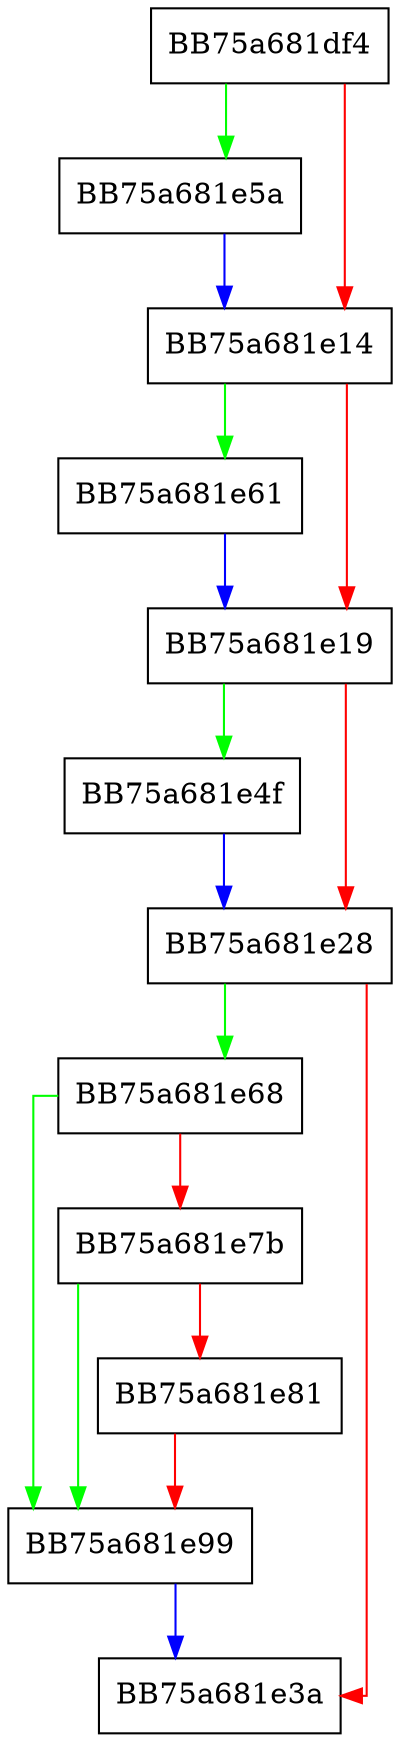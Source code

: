 digraph SetContext {
  node [shape="box"];
  graph [splines=ortho];
  BB75a681df4 -> BB75a681e5a [color="green"];
  BB75a681df4 -> BB75a681e14 [color="red"];
  BB75a681e14 -> BB75a681e61 [color="green"];
  BB75a681e14 -> BB75a681e19 [color="red"];
  BB75a681e19 -> BB75a681e4f [color="green"];
  BB75a681e19 -> BB75a681e28 [color="red"];
  BB75a681e28 -> BB75a681e68 [color="green"];
  BB75a681e28 -> BB75a681e3a [color="red"];
  BB75a681e4f -> BB75a681e28 [color="blue"];
  BB75a681e5a -> BB75a681e14 [color="blue"];
  BB75a681e61 -> BB75a681e19 [color="blue"];
  BB75a681e68 -> BB75a681e99 [color="green"];
  BB75a681e68 -> BB75a681e7b [color="red"];
  BB75a681e7b -> BB75a681e99 [color="green"];
  BB75a681e7b -> BB75a681e81 [color="red"];
  BB75a681e81 -> BB75a681e99 [color="red"];
  BB75a681e99 -> BB75a681e3a [color="blue"];
}